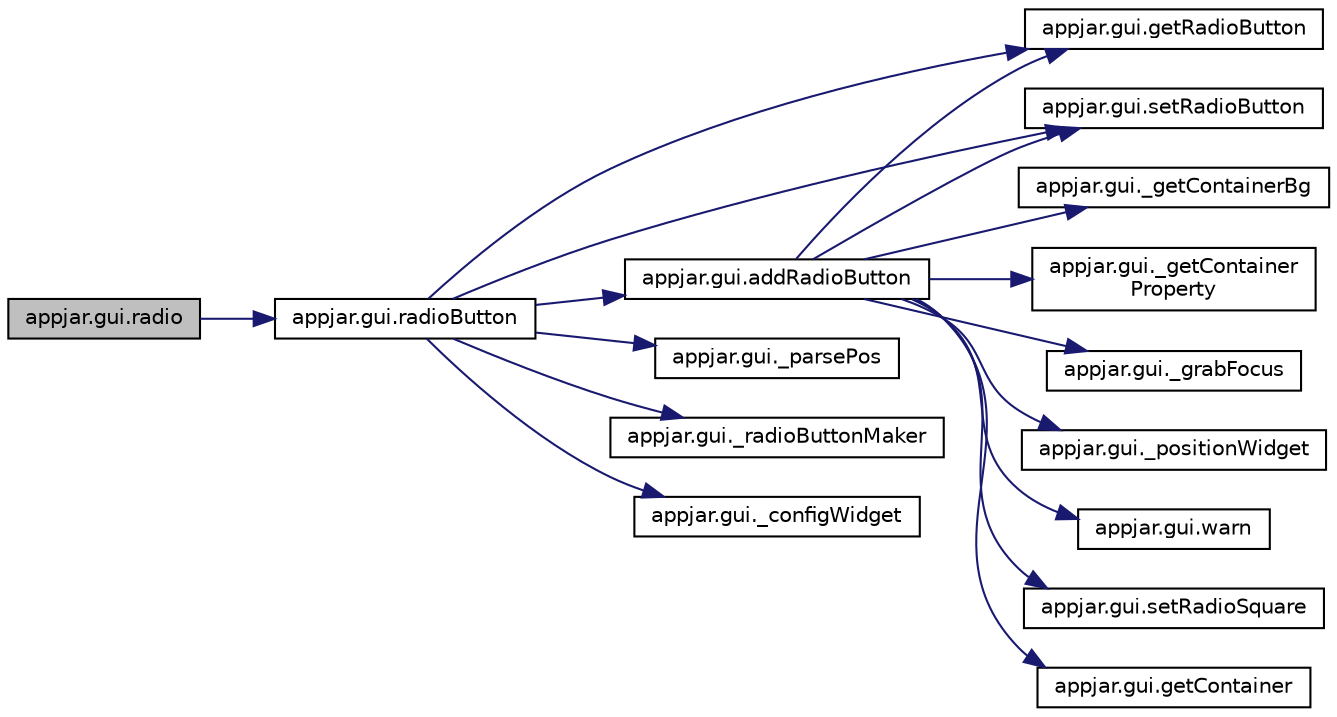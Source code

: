 digraph "appjar.gui.radio"
{
  edge [fontname="Helvetica",fontsize="10",labelfontname="Helvetica",labelfontsize="10"];
  node [fontname="Helvetica",fontsize="10",shape=record];
  rankdir="LR";
  Node1757 [label="appjar.gui.radio",height=0.2,width=0.4,color="black", fillcolor="grey75", style="filled", fontcolor="black"];
  Node1757 -> Node1758 [color="midnightblue",fontsize="10",style="solid",fontname="Helvetica"];
  Node1758 [label="appjar.gui.radioButton",height=0.2,width=0.4,color="black", fillcolor="white", style="filled",URL="$classappjar_1_1gui.html#a124d04efc7d2e554655f0f1a8c7f4177"];
  Node1758 -> Node1759 [color="midnightblue",fontsize="10",style="solid",fontname="Helvetica"];
  Node1759 [label="appjar.gui.getRadioButton",height=0.2,width=0.4,color="black", fillcolor="white", style="filled",URL="$classappjar_1_1gui.html#a3a862f8c65a08dc6c0f86ccb605f0d6f"];
  Node1758 -> Node1760 [color="midnightblue",fontsize="10",style="solid",fontname="Helvetica"];
  Node1760 [label="appjar.gui.setRadioButton",height=0.2,width=0.4,color="black", fillcolor="white", style="filled",URL="$classappjar_1_1gui.html#ae5d26a32ac8d2ddfcf8016524980da29"];
  Node1758 -> Node1761 [color="midnightblue",fontsize="10",style="solid",fontname="Helvetica"];
  Node1761 [label="appjar.gui._parsePos",height=0.2,width=0.4,color="black", fillcolor="white", style="filled",URL="$classappjar_1_1gui.html#a8174359ccd50269f6c9f63f00cbb9d7e",tooltip="FUNCTIONS for labels. "];
  Node1758 -> Node1762 [color="midnightblue",fontsize="10",style="solid",fontname="Helvetica"];
  Node1762 [label="appjar.gui._radioButtonMaker",height=0.2,width=0.4,color="black", fillcolor="white", style="filled",URL="$classappjar_1_1gui.html#a50f25ffee2e11f254a44450205062e10"];
  Node1758 -> Node1763 [color="midnightblue",fontsize="10",style="solid",fontname="Helvetica"];
  Node1763 [label="appjar.gui._configWidget",height=0.2,width=0.4,color="black", fillcolor="white", style="filled",URL="$classappjar_1_1gui.html#ac54e9af2a9e7a18f87f0ffafbd156353"];
  Node1758 -> Node1764 [color="midnightblue",fontsize="10",style="solid",fontname="Helvetica"];
  Node1764 [label="appjar.gui.addRadioButton",height=0.2,width=0.4,color="black", fillcolor="white", style="filled",URL="$classappjar_1_1gui.html#a43740305a4b98237f344c3228d593467"];
  Node1764 -> Node1765 [color="midnightblue",fontsize="10",style="solid",fontname="Helvetica"];
  Node1765 [label="appjar.gui.getContainer",height=0.2,width=0.4,color="black", fillcolor="white", style="filled",URL="$classappjar_1_1gui.html#a2e8ea27bae5f6758257be218c8279b56"];
  Node1764 -> Node1766 [color="midnightblue",fontsize="10",style="solid",fontname="Helvetica"];
  Node1766 [label="appjar.gui._getContainerBg",height=0.2,width=0.4,color="black", fillcolor="white", style="filled",URL="$classappjar_1_1gui.html#a120b8d0d6e0b536ac8735df1ffefd37a"];
  Node1764 -> Node1767 [color="midnightblue",fontsize="10",style="solid",fontname="Helvetica"];
  Node1767 [label="appjar.gui._getContainer\lProperty",height=0.2,width=0.4,color="black", fillcolor="white", style="filled",URL="$classappjar_1_1gui.html#aa5d65e2282cfbe0a4b963b369e7d4e51"];
  Node1764 -> Node1768 [color="midnightblue",fontsize="10",style="solid",fontname="Helvetica"];
  Node1768 [label="appjar.gui._grabFocus",height=0.2,width=0.4,color="black", fillcolor="white", style="filled",URL="$classappjar_1_1gui.html#a955fd18aaabc99392cfdbf7809a862de"];
  Node1764 -> Node1769 [color="midnightblue",fontsize="10",style="solid",fontname="Helvetica"];
  Node1769 [label="appjar.gui._positionWidget",height=0.2,width=0.4,color="black", fillcolor="white", style="filled",URL="$classappjar_1_1gui.html#a073b1298767aeb92dd77b77cb6000e8c"];
  Node1764 -> Node1759 [color="midnightblue",fontsize="10",style="solid",fontname="Helvetica"];
  Node1764 -> Node1760 [color="midnightblue",fontsize="10",style="solid",fontname="Helvetica"];
  Node1764 -> Node1770 [color="midnightblue",fontsize="10",style="solid",fontname="Helvetica"];
  Node1770 [label="appjar.gui.warn",height=0.2,width=0.4,color="black", fillcolor="white", style="filled",URL="$classappjar_1_1gui.html#a3ab0139430263b1913b4078cf34e7098"];
  Node1764 -> Node1771 [color="midnightblue",fontsize="10",style="solid",fontname="Helvetica"];
  Node1771 [label="appjar.gui.setRadioSquare",height=0.2,width=0.4,color="black", fillcolor="white", style="filled",URL="$classappjar_1_1gui.html#a7e057579288943bd60737b15c4a2583e"];
}
